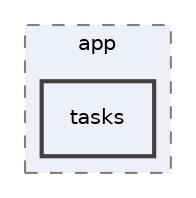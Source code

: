 digraph "/sam/repos/open-source/fmtm/src/backend/app/tasks"
{
 // LATEX_PDF_SIZE
  edge [fontname="Helvetica",fontsize="10",labelfontname="Helvetica",labelfontsize="10"];
  node [fontname="Helvetica",fontsize="10",shape=record];
  compound=true
  subgraph clusterdir_83c7eb4aad812b981700cf0adce5b6de {
    graph [ bgcolor="#edf0f7", pencolor="grey50", style="filled,dashed,", label="app", fontname="Helvetica", fontsize="10", URL="dir_83c7eb4aad812b981700cf0adce5b6de.html"]
  dir_bc90566805e8f5303dce0d551076836d [shape=box, label="tasks", style="filled,bold,", fillcolor="#edf0f7", color="grey25", URL="dir_bc90566805e8f5303dce0d551076836d.html"];
  }
}
